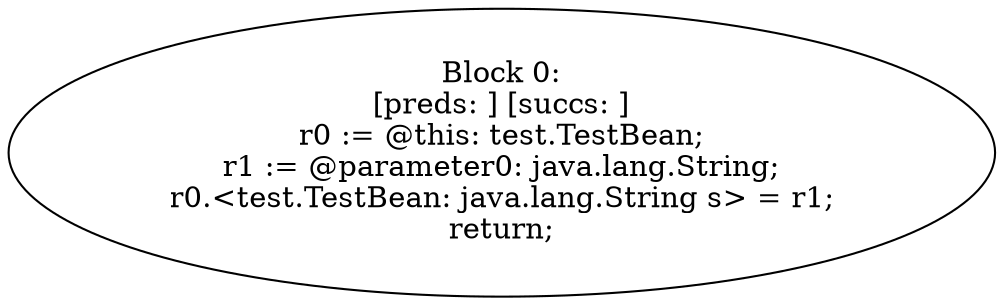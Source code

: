 digraph "unitGraph" {
    "Block 0:
[preds: ] [succs: ]
r0 := @this: test.TestBean;
r1 := @parameter0: java.lang.String;
r0.<test.TestBean: java.lang.String s> = r1;
return;
"
}
